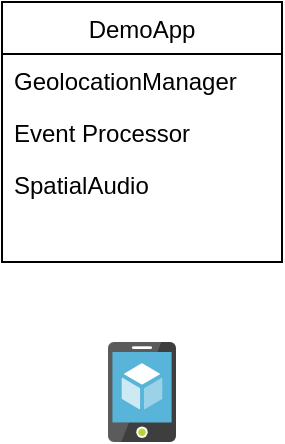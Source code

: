 <mxfile version="15.2.7" type="github">
  <diagram id="LZx6op2kRSsbX9Tu6bJf" name="Page-1">
    <mxGraphModel dx="1306" dy="699" grid="1" gridSize="10" guides="1" tooltips="1" connect="1" arrows="1" fold="1" page="1" pageScale="1" pageWidth="850" pageHeight="1100" math="0" shadow="0">
      <root>
        <mxCell id="0" />
        <mxCell id="1" parent="0" />
        <mxCell id="msbGPH_GEycGBTaVUBeU-1" value="DemoApp" style="swimlane;fontStyle=0;childLayout=stackLayout;horizontal=1;startSize=26;horizontalStack=0;resizeParent=1;resizeParentMax=0;resizeLast=0;collapsible=1;marginBottom=0;" vertex="1" parent="1">
          <mxGeometry x="330" y="310" width="140" height="130" as="geometry" />
        </mxCell>
        <mxCell id="msbGPH_GEycGBTaVUBeU-2" value="GeolocationManager" style="text;strokeColor=none;fillColor=none;align=left;verticalAlign=top;spacingLeft=4;spacingRight=4;overflow=hidden;rotatable=0;points=[[0,0.5],[1,0.5]];portConstraint=eastwest;" vertex="1" parent="msbGPH_GEycGBTaVUBeU-1">
          <mxGeometry y="26" width="140" height="26" as="geometry" />
        </mxCell>
        <mxCell id="msbGPH_GEycGBTaVUBeU-3" value="Event Processor" style="text;strokeColor=none;fillColor=none;align=left;verticalAlign=top;spacingLeft=4;spacingRight=4;overflow=hidden;rotatable=0;points=[[0,0.5],[1,0.5]];portConstraint=eastwest;" vertex="1" parent="msbGPH_GEycGBTaVUBeU-1">
          <mxGeometry y="52" width="140" height="26" as="geometry" />
        </mxCell>
        <mxCell id="msbGPH_GEycGBTaVUBeU-4" value="SpatialAudio" style="text;strokeColor=none;fillColor=none;align=left;verticalAlign=top;spacingLeft=4;spacingRight=4;overflow=hidden;rotatable=0;points=[[0,0.5],[1,0.5]];portConstraint=eastwest;" vertex="1" parent="msbGPH_GEycGBTaVUBeU-1">
          <mxGeometry y="78" width="140" height="52" as="geometry" />
        </mxCell>
        <mxCell id="msbGPH_GEycGBTaVUBeU-5" value="" style="sketch=0;aspect=fixed;html=1;points=[];align=center;image;fontSize=12;image=img/lib/mscae/App_Service_Mobile_App.svg;" vertex="1" parent="1">
          <mxGeometry x="383" y="480" width="34" height="50" as="geometry" />
        </mxCell>
      </root>
    </mxGraphModel>
  </diagram>
</mxfile>
